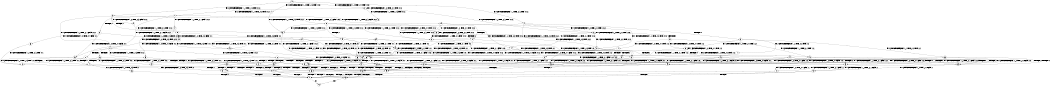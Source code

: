 digraph BCG {
size = "7, 10.5";
center = TRUE;
node [shape = circle];
0 [peripheries = 2];
0 -> 1 [label = "EX !0 !ATOMIC_EXCH_BRANCH (1, +0, TRUE, +0, 3, TRUE) !:0:1:2:"];
0 -> 2 [label = "EX !1 !ATOMIC_EXCH_BRANCH (1, +0, TRUE, +0, 1, TRUE) !:0:1:2:"];
0 -> 3 [label = "EX !2 !ATOMIC_EXCH_BRANCH (1, +1, TRUE, +0, 2, TRUE) !:0:1:2:"];
0 -> 4 [label = "EX !0 !ATOMIC_EXCH_BRANCH (1, +0, TRUE, +0, 3, TRUE) !:0:1:2:"];
1 -> 5 [label = "EX !2 !ATOMIC_EXCH_BRANCH (1, +1, TRUE, +0, 2, TRUE) !:0:1:2:"];
2 -> 6 [label = "EX !0 !ATOMIC_EXCH_BRANCH (1, +0, TRUE, +0, 3, TRUE) !:0:1:2:"];
2 -> 7 [label = "EX !2 !ATOMIC_EXCH_BRANCH (1, +1, TRUE, +0, 2, TRUE) !:0:1:2:"];
2 -> 8 [label = "EX !0 !ATOMIC_EXCH_BRANCH (1, +0, TRUE, +0, 3, TRUE) !:0:1:2:"];
2 -> 2 [label = "EX !1 !ATOMIC_EXCH_BRANCH (1, +0, TRUE, +0, 1, TRUE) !:0:1:2:"];
3 -> 9 [label = "EX !0 !ATOMIC_EXCH_BRANCH (1, +0, TRUE, +0, 3, FALSE) !:0:1:2:"];
3 -> 10 [label = "TERMINATE !2"];
3 -> 11 [label = "EX !1 !ATOMIC_EXCH_BRANCH (1, +0, TRUE, +0, 1, FALSE) !:0:1:2:"];
3 -> 12 [label = "EX !0 !ATOMIC_EXCH_BRANCH (1, +0, TRUE, +0, 3, FALSE) !:0:1:2:"];
4 -> 5 [label = "EX !2 !ATOMIC_EXCH_BRANCH (1, +1, TRUE, +0, 2, TRUE) !:0:1:2:"];
4 -> 13 [label = "TERMINATE !0"];
4 -> 8 [label = "EX !1 !ATOMIC_EXCH_BRANCH (1, +0, TRUE, +0, 1, TRUE) !:0:1:2:"];
4 -> 14 [label = "EX !2 !ATOMIC_EXCH_BRANCH (1, +1, TRUE, +0, 2, TRUE) !:0:1:2:"];
5 -> 15 [label = "EX !1 !ATOMIC_EXCH_BRANCH (1, +0, TRUE, +0, 1, FALSE) !:0:1:2:"];
6 -> 16 [label = "EX !2 !ATOMIC_EXCH_BRANCH (1, +1, TRUE, +0, 2, TRUE) !:0:1:2:"];
7 -> 17 [label = "EX !1 !ATOMIC_EXCH_BRANCH (1, +0, TRUE, +0, 1, FALSE) !:0:1:2:"];
7 -> 18 [label = "TERMINATE !2"];
7 -> 19 [label = "EX !0 !ATOMIC_EXCH_BRANCH (1, +0, TRUE, +0, 3, FALSE) !:0:1:2:"];
7 -> 11 [label = "EX !1 !ATOMIC_EXCH_BRANCH (1, +0, TRUE, +0, 1, FALSE) !:0:1:2:"];
8 -> 16 [label = "EX !2 !ATOMIC_EXCH_BRANCH (1, +1, TRUE, +0, 2, TRUE) !:0:1:2:"];
8 -> 20 [label = "TERMINATE !0"];
8 -> 21 [label = "EX !2 !ATOMIC_EXCH_BRANCH (1, +1, TRUE, +0, 2, TRUE) !:0:1:2:"];
8 -> 8 [label = "EX !1 !ATOMIC_EXCH_BRANCH (1, +0, TRUE, +0, 1, TRUE) !:0:1:2:"];
9 -> 5 [label = "EX !0 !ATOMIC_EXCH_BRANCH (1, +1, TRUE, +0, 3, TRUE) !:0:1:2:"];
10 -> 22 [label = "EX !0 !ATOMIC_EXCH_BRANCH (1, +0, TRUE, +0, 3, FALSE) !:0:1:"];
10 -> 23 [label = "EX !1 !ATOMIC_EXCH_BRANCH (1, +0, TRUE, +0, 1, FALSE) !:0:1:"];
10 -> 24 [label = "EX !0 !ATOMIC_EXCH_BRANCH (1, +0, TRUE, +0, 3, FALSE) !:0:1:"];
11 -> 25 [label = "EX !0 !ATOMIC_EXCH_BRANCH (1, +0, TRUE, +0, 3, TRUE) !:0:1:2:"];
11 -> 26 [label = "TERMINATE !1"];
11 -> 27 [label = "TERMINATE !2"];
11 -> 28 [label = "EX !0 !ATOMIC_EXCH_BRANCH (1, +0, TRUE, +0, 3, TRUE) !:0:1:2:"];
12 -> 5 [label = "EX !0 !ATOMIC_EXCH_BRANCH (1, +1, TRUE, +0, 3, TRUE) !:0:1:2:"];
12 -> 29 [label = "TERMINATE !2"];
12 -> 30 [label = "EX !1 !ATOMIC_EXCH_BRANCH (1, +0, TRUE, +0, 1, TRUE) !:0:1:2:"];
12 -> 14 [label = "EX !0 !ATOMIC_EXCH_BRANCH (1, +1, TRUE, +0, 3, TRUE) !:0:1:2:"];
13 -> 31 [label = "EX !2 !ATOMIC_EXCH_BRANCH (1, +1, TRUE, +0, 2, TRUE) !:1:2:"];
13 -> 32 [label = "EX !1 !ATOMIC_EXCH_BRANCH (1, +0, TRUE, +0, 1, TRUE) !:1:2:"];
13 -> 33 [label = "EX !2 !ATOMIC_EXCH_BRANCH (1, +1, TRUE, +0, 2, TRUE) !:1:2:"];
14 -> 15 [label = "EX !1 !ATOMIC_EXCH_BRANCH (1, +0, TRUE, +0, 1, FALSE) !:0:1:2:"];
14 -> 34 [label = "TERMINATE !2"];
14 -> 35 [label = "TERMINATE !0"];
14 -> 36 [label = "EX !1 !ATOMIC_EXCH_BRANCH (1, +0, TRUE, +0, 1, FALSE) !:0:1:2:"];
15 -> 37 [label = "TERMINATE !0"];
16 -> 15 [label = "EX !1 !ATOMIC_EXCH_BRANCH (1, +0, TRUE, +0, 1, FALSE) !:0:1:2:"];
17 -> 25 [label = "EX !0 !ATOMIC_EXCH_BRANCH (1, +0, TRUE, +0, 3, TRUE) !:0:1:2:"];
18 -> 38 [label = "EX !1 !ATOMIC_EXCH_BRANCH (1, +0, TRUE, +0, 1, FALSE) !:0:1:"];
18 -> 39 [label = "EX !0 !ATOMIC_EXCH_BRANCH (1, +0, TRUE, +0, 3, FALSE) !:0:1:"];
18 -> 23 [label = "EX !1 !ATOMIC_EXCH_BRANCH (1, +0, TRUE, +0, 1, FALSE) !:0:1:"];
19 -> 16 [label = "EX !0 !ATOMIC_EXCH_BRANCH (1, +1, TRUE, +0, 3, TRUE) !:0:1:2:"];
19 -> 40 [label = "TERMINATE !2"];
19 -> 30 [label = "EX !1 !ATOMIC_EXCH_BRANCH (1, +0, TRUE, +0, 1, TRUE) !:0:1:2:"];
19 -> 21 [label = "EX !0 !ATOMIC_EXCH_BRANCH (1, +1, TRUE, +0, 3, TRUE) !:0:1:2:"];
20 -> 41 [label = "EX !1 !ATOMIC_EXCH_BRANCH (1, +0, TRUE, +0, 1, TRUE) !:1:2:"];
20 -> 42 [label = "EX !2 !ATOMIC_EXCH_BRANCH (1, +1, TRUE, +0, 2, TRUE) !:1:2:"];
20 -> 32 [label = "EX !1 !ATOMIC_EXCH_BRANCH (1, +0, TRUE, +0, 1, TRUE) !:1:2:"];
21 -> 15 [label = "EX !1 !ATOMIC_EXCH_BRANCH (1, +0, TRUE, +0, 1, FALSE) !:0:1:2:"];
21 -> 43 [label = "TERMINATE !2"];
21 -> 44 [label = "TERMINATE !0"];
21 -> 36 [label = "EX !1 !ATOMIC_EXCH_BRANCH (1, +0, TRUE, +0, 1, FALSE) !:0:1:2:"];
22 -> 45 [label = "EX !0 !ATOMIC_EXCH_BRANCH (1, +1, TRUE, +0, 3, TRUE) !:0:1:"];
23 -> 46 [label = "EX !0 !ATOMIC_EXCH_BRANCH (1, +0, TRUE, +0, 3, TRUE) !:0:1:"];
23 -> 47 [label = "TERMINATE !1"];
23 -> 48 [label = "EX !0 !ATOMIC_EXCH_BRANCH (1, +0, TRUE, +0, 3, TRUE) !:0:1:"];
24 -> 45 [label = "EX !0 !ATOMIC_EXCH_BRANCH (1, +1, TRUE, +0, 3, TRUE) !:0:1:"];
24 -> 49 [label = "EX !1 !ATOMIC_EXCH_BRANCH (1, +0, TRUE, +0, 1, TRUE) !:0:1:"];
24 -> 50 [label = "EX !0 !ATOMIC_EXCH_BRANCH (1, +1, TRUE, +0, 3, TRUE) !:0:1:"];
25 -> 37 [label = "TERMINATE !0"];
26 -> 51 [label = "EX !0 !ATOMIC_EXCH_BRANCH (1, +0, TRUE, +0, 3, TRUE) !:0:2:"];
26 -> 47 [label = "TERMINATE !2"];
26 -> 52 [label = "EX !0 !ATOMIC_EXCH_BRANCH (1, +0, TRUE, +0, 3, TRUE) !:0:2:"];
27 -> 46 [label = "EX !0 !ATOMIC_EXCH_BRANCH (1, +0, TRUE, +0, 3, TRUE) !:0:1:"];
27 -> 47 [label = "TERMINATE !1"];
27 -> 48 [label = "EX !0 !ATOMIC_EXCH_BRANCH (1, +0, TRUE, +0, 3, TRUE) !:0:1:"];
28 -> 37 [label = "TERMINATE !0"];
28 -> 53 [label = "TERMINATE !1"];
28 -> 54 [label = "TERMINATE !2"];
28 -> 55 [label = "TERMINATE !0"];
29 -> 45 [label = "EX !0 !ATOMIC_EXCH_BRANCH (1, +1, TRUE, +0, 3, TRUE) !:0:1:"];
29 -> 49 [label = "EX !1 !ATOMIC_EXCH_BRANCH (1, +0, TRUE, +0, 1, TRUE) !:0:1:"];
29 -> 50 [label = "EX !0 !ATOMIC_EXCH_BRANCH (1, +1, TRUE, +0, 3, TRUE) !:0:1:"];
30 -> 16 [label = "EX !0 !ATOMIC_EXCH_BRANCH (1, +1, TRUE, +0, 3, TRUE) !:0:1:2:"];
30 -> 40 [label = "TERMINATE !2"];
30 -> 30 [label = "EX !1 !ATOMIC_EXCH_BRANCH (1, +0, TRUE, +0, 1, TRUE) !:0:1:2:"];
30 -> 21 [label = "EX !0 !ATOMIC_EXCH_BRANCH (1, +1, TRUE, +0, 3, TRUE) !:0:1:2:"];
31 -> 56 [label = "EX !1 !ATOMIC_EXCH_BRANCH (1, +0, TRUE, +0, 1, FALSE) !:1:2:"];
32 -> 57 [label = "EX !2 !ATOMIC_EXCH_BRANCH (1, +1, TRUE, +0, 2, TRUE) !:1:2:"];
32 -> 42 [label = "EX !2 !ATOMIC_EXCH_BRANCH (1, +1, TRUE, +0, 2, TRUE) !:1:2:"];
32 -> 32 [label = "EX !1 !ATOMIC_EXCH_BRANCH (1, +0, TRUE, +0, 1, TRUE) !:1:2:"];
33 -> 56 [label = "EX !1 !ATOMIC_EXCH_BRANCH (1, +0, TRUE, +0, 1, FALSE) !:1:2:"];
33 -> 58 [label = "TERMINATE !2"];
33 -> 59 [label = "EX !1 !ATOMIC_EXCH_BRANCH (1, +0, TRUE, +0, 1, FALSE) !:1:2:"];
34 -> 60 [label = "EX !1 !ATOMIC_EXCH_BRANCH (1, +0, TRUE, +0, 1, FALSE) !:0:1:"];
34 -> 58 [label = "TERMINATE !0"];
34 -> 61 [label = "EX !1 !ATOMIC_EXCH_BRANCH (1, +0, TRUE, +0, 1, FALSE) !:0:1:"];
35 -> 56 [label = "EX !1 !ATOMIC_EXCH_BRANCH (1, +0, TRUE, +0, 1, FALSE) !:1:2:"];
35 -> 58 [label = "TERMINATE !2"];
35 -> 59 [label = "EX !1 !ATOMIC_EXCH_BRANCH (1, +0, TRUE, +0, 1, FALSE) !:1:2:"];
36 -> 37 [label = "TERMINATE !0"];
36 -> 53 [label = "TERMINATE !1"];
36 -> 54 [label = "TERMINATE !2"];
36 -> 55 [label = "TERMINATE !0"];
37 -> 62 [label = "TERMINATE !2"];
38 -> 46 [label = "EX !0 !ATOMIC_EXCH_BRANCH (1, +0, TRUE, +0, 3, TRUE) !:0:1:"];
39 -> 63 [label = "EX !0 !ATOMIC_EXCH_BRANCH (1, +1, TRUE, +0, 3, TRUE) !:0:1:"];
39 -> 49 [label = "EX !1 !ATOMIC_EXCH_BRANCH (1, +0, TRUE, +0, 1, TRUE) !:0:1:"];
39 -> 64 [label = "EX !0 !ATOMIC_EXCH_BRANCH (1, +1, TRUE, +0, 3, TRUE) !:0:1:"];
40 -> 63 [label = "EX !0 !ATOMIC_EXCH_BRANCH (1, +1, TRUE, +0, 3, TRUE) !:0:1:"];
40 -> 49 [label = "EX !1 !ATOMIC_EXCH_BRANCH (1, +0, TRUE, +0, 1, TRUE) !:0:1:"];
40 -> 64 [label = "EX !0 !ATOMIC_EXCH_BRANCH (1, +1, TRUE, +0, 3, TRUE) !:0:1:"];
41 -> 57 [label = "EX !2 !ATOMIC_EXCH_BRANCH (1, +1, TRUE, +0, 2, TRUE) !:1:2:"];
42 -> 56 [label = "EX !1 !ATOMIC_EXCH_BRANCH (1, +0, TRUE, +0, 1, FALSE) !:1:2:"];
42 -> 65 [label = "TERMINATE !2"];
42 -> 59 [label = "EX !1 !ATOMIC_EXCH_BRANCH (1, +0, TRUE, +0, 1, FALSE) !:1:2:"];
43 -> 60 [label = "EX !1 !ATOMIC_EXCH_BRANCH (1, +0, TRUE, +0, 1, FALSE) !:0:1:"];
43 -> 65 [label = "TERMINATE !0"];
43 -> 61 [label = "EX !1 !ATOMIC_EXCH_BRANCH (1, +0, TRUE, +0, 1, FALSE) !:0:1:"];
44 -> 56 [label = "EX !1 !ATOMIC_EXCH_BRANCH (1, +0, TRUE, +0, 1, FALSE) !:1:2:"];
44 -> 65 [label = "TERMINATE !2"];
44 -> 59 [label = "EX !1 !ATOMIC_EXCH_BRANCH (1, +0, TRUE, +0, 1, FALSE) !:1:2:"];
45 -> 60 [label = "EX !1 !ATOMIC_EXCH_BRANCH (1, +0, TRUE, +0, 1, FALSE) !:0:1:"];
46 -> 62 [label = "TERMINATE !0"];
47 -> 66 [label = "EX !0 !ATOMIC_EXCH_BRANCH (1, +0, TRUE, +0, 3, TRUE) !:0:"];
47 -> 67 [label = "EX !0 !ATOMIC_EXCH_BRANCH (1, +0, TRUE, +0, 3, TRUE) !:0:"];
48 -> 62 [label = "TERMINATE !0"];
48 -> 68 [label = "TERMINATE !1"];
48 -> 69 [label = "TERMINATE !0"];
49 -> 63 [label = "EX !0 !ATOMIC_EXCH_BRANCH (1, +1, TRUE, +0, 3, TRUE) !:0:1:"];
49 -> 49 [label = "EX !1 !ATOMIC_EXCH_BRANCH (1, +0, TRUE, +0, 1, TRUE) !:0:1:"];
49 -> 64 [label = "EX !0 !ATOMIC_EXCH_BRANCH (1, +1, TRUE, +0, 3, TRUE) !:0:1:"];
50 -> 60 [label = "EX !1 !ATOMIC_EXCH_BRANCH (1, +0, TRUE, +0, 1, FALSE) !:0:1:"];
50 -> 58 [label = "TERMINATE !0"];
50 -> 61 [label = "EX !1 !ATOMIC_EXCH_BRANCH (1, +0, TRUE, +0, 1, FALSE) !:0:1:"];
51 -> 70 [label = "TERMINATE !0"];
52 -> 70 [label = "TERMINATE !0"];
52 -> 68 [label = "TERMINATE !2"];
52 -> 71 [label = "TERMINATE !0"];
53 -> 70 [label = "TERMINATE !0"];
53 -> 68 [label = "TERMINATE !2"];
53 -> 71 [label = "TERMINATE !0"];
54 -> 62 [label = "TERMINATE !0"];
54 -> 68 [label = "TERMINATE !1"];
54 -> 69 [label = "TERMINATE !0"];
55 -> 62 [label = "TERMINATE !2"];
55 -> 71 [label = "TERMINATE !1"];
55 -> 69 [label = "TERMINATE !2"];
56 -> 62 [label = "TERMINATE !2"];
57 -> 56 [label = "EX !1 !ATOMIC_EXCH_BRANCH (1, +0, TRUE, +0, 1, FALSE) !:1:2:"];
58 -> 72 [label = "EX !1 !ATOMIC_EXCH_BRANCH (1, +0, TRUE, +0, 1, FALSE) !:1:"];
58 -> 73 [label = "EX !1 !ATOMIC_EXCH_BRANCH (1, +0, TRUE, +0, 1, FALSE) !:1:"];
59 -> 62 [label = "TERMINATE !2"];
59 -> 71 [label = "TERMINATE !1"];
59 -> 69 [label = "TERMINATE !2"];
60 -> 62 [label = "TERMINATE !0"];
61 -> 62 [label = "TERMINATE !0"];
61 -> 68 [label = "TERMINATE !1"];
61 -> 69 [label = "TERMINATE !0"];
62 -> 74 [label = "TERMINATE !1"];
63 -> 60 [label = "EX !1 !ATOMIC_EXCH_BRANCH (1, +0, TRUE, +0, 1, FALSE) !:0:1:"];
64 -> 60 [label = "EX !1 !ATOMIC_EXCH_BRANCH (1, +0, TRUE, +0, 1, FALSE) !:0:1:"];
64 -> 65 [label = "TERMINATE !0"];
64 -> 61 [label = "EX !1 !ATOMIC_EXCH_BRANCH (1, +0, TRUE, +0, 1, FALSE) !:0:1:"];
65 -> 72 [label = "EX !1 !ATOMIC_EXCH_BRANCH (1, +0, TRUE, +0, 1, FALSE) !:1:"];
65 -> 73 [label = "EX !1 !ATOMIC_EXCH_BRANCH (1, +0, TRUE, +0, 1, FALSE) !:1:"];
66 -> 74 [label = "TERMINATE !0"];
67 -> 74 [label = "TERMINATE !0"];
67 -> 75 [label = "TERMINATE !0"];
68 -> 74 [label = "TERMINATE !0"];
68 -> 75 [label = "TERMINATE !0"];
69 -> 74 [label = "TERMINATE !1"];
69 -> 75 [label = "TERMINATE !1"];
70 -> 74 [label = "TERMINATE !2"];
71 -> 74 [label = "TERMINATE !2"];
71 -> 75 [label = "TERMINATE !2"];
72 -> 74 [label = "TERMINATE !1"];
73 -> 74 [label = "TERMINATE !1"];
73 -> 75 [label = "TERMINATE !1"];
74 -> 76 [label = "exit"];
75 -> 76 [label = "exit"];
}
